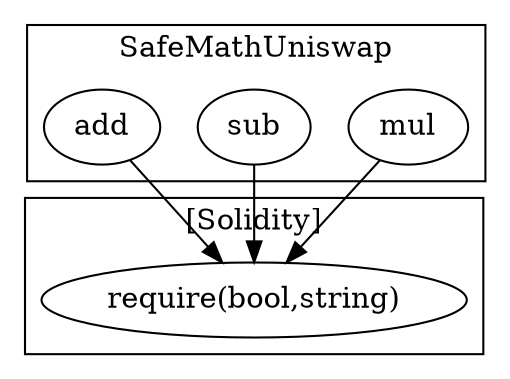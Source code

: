 strict digraph {
subgraph cluster_146_SafeMathUniswap {
label = "SafeMathUniswap"
"146_mul" [label="mul"]
"146_sub" [label="sub"]
"146_add" [label="add"]
}subgraph cluster_solidity {
label = "[Solidity]"
"require(bool,string)" 
"146_add" -> "require(bool,string)"
"146_mul" -> "require(bool,string)"
"146_sub" -> "require(bool,string)"
}
}